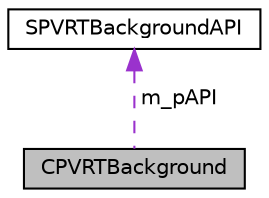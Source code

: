 digraph "CPVRTBackground"
{
  edge [fontname="Helvetica",fontsize="10",labelfontname="Helvetica",labelfontsize="10"];
  node [fontname="Helvetica",fontsize="10",shape=record];
  Node1 [label="CPVRTBackground",height=0.2,width=0.4,color="black", fillcolor="grey75", style="filled", fontcolor="black"];
  Node2 -> Node1 [dir="back",color="darkorchid3",fontsize="10",style="dashed",label=" m_pAPI" ,fontname="Helvetica"];
  Node2 [label="SPVRTBackgroundAPI",height=0.2,width=0.4,color="black", fillcolor="white", style="filled",URL="$struct_s_p_v_r_t_background_a_p_i.html",tooltip="A struct for storing API specific variables. "];
}

